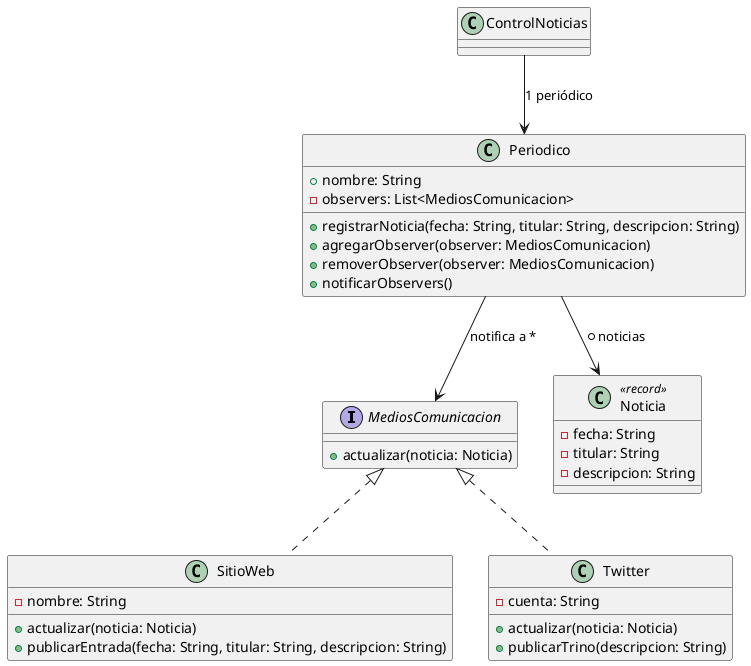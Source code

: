 @startuml Diagrama Solución (nosotros)

interface MediosComunicacion {
    +actualizar(noticia: Noticia)
}

class Periodico {
    +nombre: String
    +registrarNoticia(fecha: String, titular: String, descripcion: String)
    +agregarObserver(observer: MediosComunicacion)
    +removerObserver(observer: MediosComunicacion)
    +notificarObservers()
    -observers: List<MediosComunicacion>
}

class SitioWeb implements MediosComunicacion {
    -nombre: String
    +actualizar(noticia: Noticia)
    +publicarEntrada(fecha: String, titular: String, descripcion: String)
}

class Twitter implements MediosComunicacion {
    -cuenta: String
    +actualizar(noticia: Noticia)
    +publicarTrino(descripcion: String)
}

class Noticia <<record>> {
    -fecha: String
    -titular: String
    -descripcion: String
}

ControlNoticias --> Periodico : 1 periódico
Periodico --> Noticia : * noticias
Periodico --> MediosComunicacion : notifica a *

@enduml
